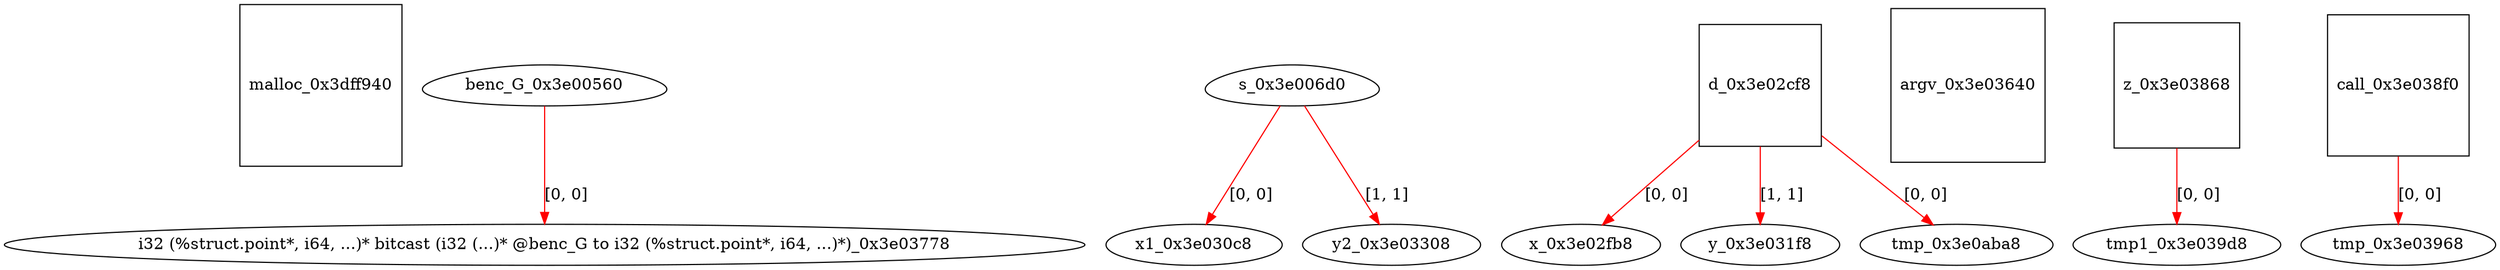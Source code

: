 digraph grafico {
"malloc_0x3dff940" [shape=square];
"benc_G_0x3e00560" [shape=egg];
"s_0x3e006d0" [shape=egg];
"d_0x3e02cf8" [shape=square];
"x_0x3e02fb8" [shape=ellipse];
"d_0x3e02cf8" -> "x_0x3e02fb8" [label="[0, 0]",color=red];
"x1_0x3e030c8" [shape=ellipse];
"s_0x3e006d0" -> "x1_0x3e030c8" [label="[0, 0]",color=red];
"y_0x3e031f8" [shape=ellipse];
"d_0x3e02cf8" -> "y_0x3e031f8" [label="[1, 1]",color=red];
"y2_0x3e03308" [shape=ellipse];
"s_0x3e006d0" -> "y2_0x3e03308" [label="[1, 1]",color=red];
"argv_0x3e03640" [shape=square];
"i32 (%struct.point*, i64, ...)* bitcast (i32 (...)* @benc_G to i32 (%struct.point*, i64, ...)*)_0x3e03778" [shape=ellipse];
"benc_G_0x3e00560" -> "i32 (%struct.point*, i64, ...)* bitcast (i32 (...)* @benc_G to i32 (%struct.point*, i64, ...)*)_0x3e03778" [label="[0, 0]",color=red];
"z_0x3e03868" [shape=square];
"call_0x3e038f0" [shape=square];
"tmp_0x3e03968" [shape=ellipse];
"call_0x3e038f0" -> "tmp_0x3e03968" [label="[0, 0]",color=red];
"tmp1_0x3e039d8" [shape=ellipse];
"z_0x3e03868" -> "tmp1_0x3e039d8" [label="[0, 0]",color=red];
"tmp_0x3e0aba8" [shape=ellipse];
"d_0x3e02cf8" -> "tmp_0x3e0aba8" [label="[0, 0]",color=red];
}